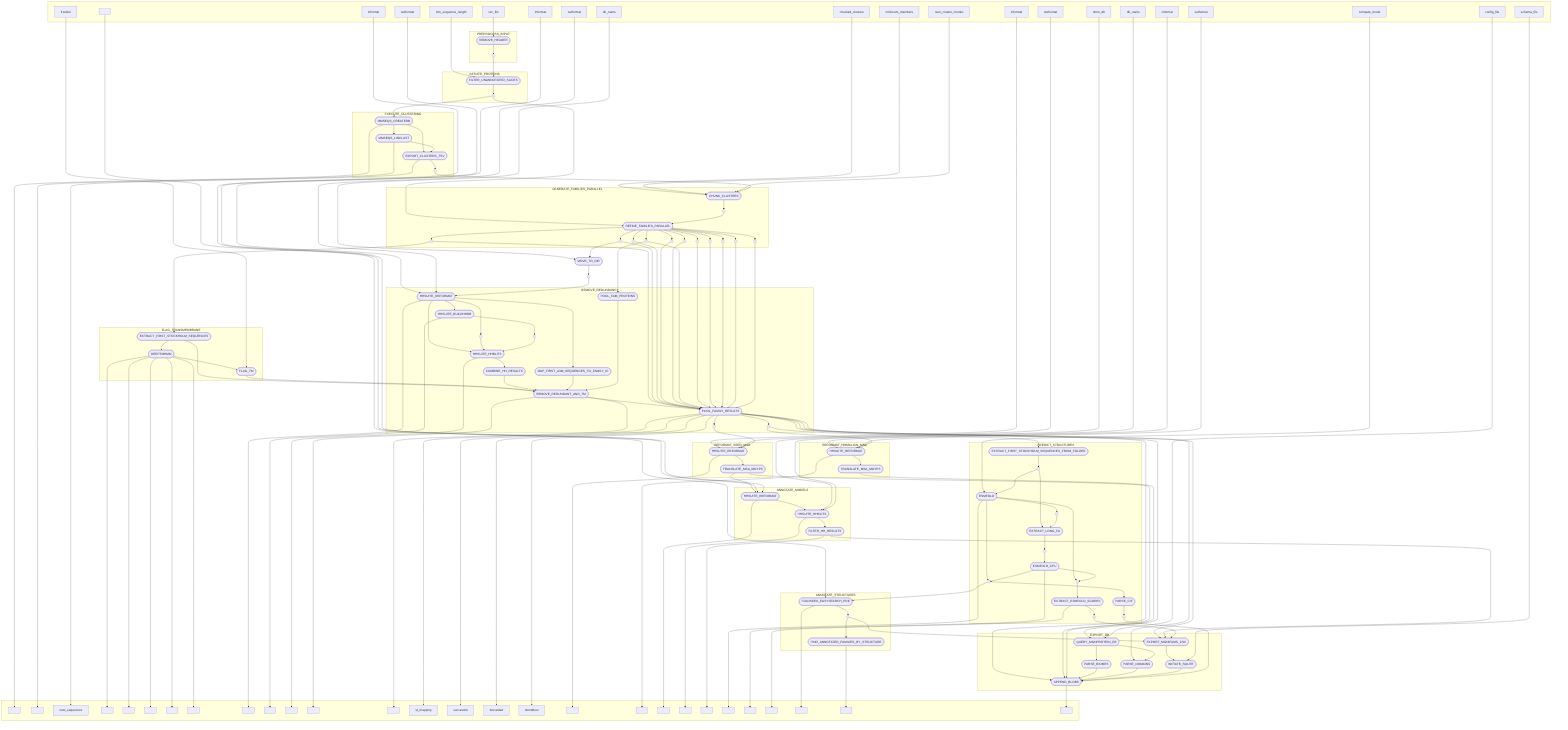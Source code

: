 flowchart TB
    subgraph " "
    v0["csv_file"]
    v3["min_sequence_length"]
    v14["checked_clusters"]
    v15["minimum_members"]
    v16["num_cluster_chunks"]
    v30["fraction"]
    v33["dir_name"]
    v45["informat"]
    v46["outformat"]
    v69["informat"]
    v70["outformat"]
    v74["informat"]
    v75["outformat"]
    v79["informat"]
    v80["outformat"]
    v83["hmm_db"]
    v84["db_name"]
    v92["compute_mode"]
    v115[" "]
    v125["config_file"]
    v129["schema_file"]
    end
    subgraph PREPROCESS_INPUT
    v1([REMOVE_HEADER])
    v2(( ))
    end
    subgraph INITIATE_PROTEINS
    v4([FILTER_UNANNOTATED_SLICES])
    v5(( ))
    end
    subgraph EXECUTE_CLUSTERING
    v7([MMSEQS_CREATEDB])
    v9([MMSEQS_LINCLUST])
    v11([EXPORT_CLUSTERS_TSV])
    v13(( ))
    end
    subgraph " "
    v8[" "]
    v10[" "]
    v12["num_sequences"]
    v25[" "]
    v26[" "]
    v27[" "]
    v28[" "]
    v29[" "]
    v48[" "]
    v51[" "]
    v54[" "]
    v60[" "]
    v61[" "]
    v63["id_mapping"]
    v64["successful"]
    v65["discarded"]
    v66["domtblout"]
    v72[" "]
    v77[" "]
    v82[" "]
    v86[" "]
    v88[" "]
    v94[" "]
    v103[" "]
    v106[" "]
    v117[" "]
    v123[" "]
    v132[" "]
    end
    subgraph GENERATE_FAMILIES_PARALLEL
    v17([CHUNK_CLUSTERS])
    v20([REFINE_FAMILIES_PARALLEL])
    v18(( ))
    v21(( ))
    v32(( ))
    v36(( ))
    v37(( ))
    v38(( ))
    v39(( ))
    v40(( ))
    v41(( ))
    v42(( ))
    v43(( ))
    v44(( ))
    end
    subgraph FLAG_TRANSMEMBRANE
    v23([EXTRACT_FIRST_STOCKHOLM_SEQUENCES])
    v24([DEEPTMHMM])
    v31([FLAG_TM])
    end
    v34([MOVE_TO_DIR])
    subgraph REMOVE_REDUNDANCY
    v47([HHSUITE_REFORMAT])
    v50([HHSUITE_BUILDHHDB])
    v53([HHSUITE_HHBLITS])
    v55([COMBINE_HH_RESULTS])
    v56([MAP_FIRST_A3M_SEQUENCES_TO_FAMILY_ID])
    v58([POOL_FAM_PROTEINS])
    v59([REMOVE_REDUNDANT_AND_TM])
    v62([POOL_FAMILY_RESULTS])
    v49(( ))
    v52(( ))
    v67(( ))
    v68(( ))
    end
    subgraph REFORMAT_SEED_MSA
    v71([HHSUITE_REFORMAT])
    v73([TRANSLATE_MSA_MGYPS])
    end
    subgraph REFORMAT_HMMALIGN_MSA
    v76([HHSUITE_REFORMAT])
    v78([TRANSLATE_MSA_MGYPS])
    end
    subgraph ANNOTATE_MODELS
    v81([HHSUITE_REFORMAT])
    v85([HHSUITE_HHBLITS])
    v87([FILTER_HH_RESULTS])
    end
    subgraph PREDICT_STRUCTURES
    v89([EXTRACT_FIRST_STOCKHOLM_SEQUENCES_FROM_FOLDER])
    v93([ESMFOLD])
    v99([EXTRACT_LONG_FA])
    v102([ESMFOLD_CPU])
    v105([EXTRACT_ESMFOLD_SCORES])
    v110([PARSE_CIF])
    v90(( ))
    v96(( ))
    v100(( ))
    v104(( ))
    v107(( ))
    v109(( ))
    v111(( ))
    end
    subgraph ANNOTATE_STRUCTURES
    v116([FOLDSEEK_EASYSEARCH_PDB])
    v122([FIND_ANNOTATED_FAMILIES_BY_STRUCTURE])
    v118(( ))
    end
    subgraph EXPORT_DB
    v124([EXPORT_MGNIFAMS_CSV])
    v126([QUERY_MGNPROTEIN_DB])
    v127([PARSE_BIOMES])
    v128([PARSE_DOMAINS])
    v130([INITIATE_SQLITE])
    v131([APPEND_BLOBS])
    end
    v35(( ))
    v0 --> v1
    v1 --> v2
    v3 --> v4
    v2 --> v4
    v4 --> v5
    v5 --> v7
    v7 --> v9
    v7 --> v8
    v7 --> v11
    v9 --> v11
    v9 --> v10
    v11 --> v12
    v11 --> v13
    v14 --> v17
    v15 --> v17
    v16 --> v17
    v13 --> v17
    v17 --> v18
    v5 --> v20
    v18 --> v20
    v20 --> v21
    v20 --> v32
    v20 --> v36
    v20 --> v37
    v20 --> v38
    v20 --> v39
    v20 --> v40
    v20 --> v41
    v20 --> v42
    v20 --> v43
    v20 --> v44
    v21 --> v23
    v23 --> v24
    v23 --> v59
    v24 --> v31
    v24 --> v29
    v24 --> v28
    v24 --> v27
    v24 --> v26
    v24 --> v25
    v30 --> v31
    v31 --> v59
    v33 --> v34
    v32 --> v34
    v34 --> v35
    v45 --> v47
    v46 --> v47
    v35 --> v47
    v47 --> v48
    v47 --> v50
    v47 --> v53
    v47 --> v56
    v47 --> v49
    v50 --> v51
    v50 --> v52
    v49 --> v53
    v52 --> v53
    v53 --> v55
    v53 --> v54
    v55 --> v59
    v56 --> v59
    v39 --> v58
    v58 --> v59
    v59 --> v62
    v59 --> v61
    v59 --> v60
    v21 --> v62
    v32 --> v62
    v36 --> v62
    v37 --> v62
    v38 --> v62
    v39 --> v62
    v40 --> v62
    v41 --> v62
    v42 --> v62
    v43 --> v62
    v44 --> v62
    v62 --> v131
    v62 --> v66
    v62 --> v124
    v62 --> v65
    v62 --> v64
    v62 --> v63
    v62 --> v126
    v62 --> v128
    v62 --> v67
    v62 --> v68
    v69 --> v71
    v70 --> v71
    v67 --> v71
    v71 --> v73
    v71 --> v72
    v73 --> v81
    v73 --> v131
    v74 --> v76
    v75 --> v76
    v68 --> v76
    v76 --> v78
    v76 --> v77
    v78 --> v131
    v79 --> v81
    v80 --> v81
    v81 --> v85
    v81 --> v82
    v83 --> v85
    v84 --> v85
    v85 --> v87
    v85 --> v86
    v87 --> v124
    v87 --> v88
    v68 --> v89
    v89 --> v90
    v92 --> v93
    v90 --> v93
    v93 --> v94
    v93 --> v96
    v93 --> v104
    v93 --> v109
    v90 --> v99
    v96 --> v99
    v99 --> v100
    v100 --> v102
    v102 --> v103
    v102 --> v104
    v102 --> v109
    v104 --> v105
    v105 --> v106
    v105 --> v107
    v109 --> v110
    v110 --> v111
    v115 --> v116
    v109 --> v116
    v116 --> v117
    v116 --> v118
    v118 --> v122
    v122 --> v123
    v107 --> v124
    v118 --> v124
    v124 --> v130
    v125 --> v126
    v126 --> v127
    v126 --> v128
    v127 --> v131
    v128 --> v131
    v129 --> v130
    v130 --> v131
    v111 --> v131
    v131 --> v132